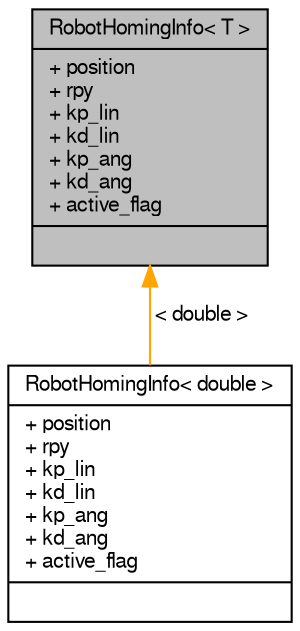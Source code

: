 digraph "RobotHomingInfo&lt; T &gt;"
{
  edge [fontname="FreeSans",fontsize="10",labelfontname="FreeSans",labelfontsize="10"];
  node [fontname="FreeSans",fontsize="10",shape=record];
  Node1 [label="{RobotHomingInfo\< T \>\n|+ position\l+ rpy\l+ kp_lin\l+ kd_lin\l+ kp_ang\l+ kd_ang\l+ active_flag\l|}",height=0.2,width=0.4,color="black", fillcolor="grey75", style="filled", fontcolor="black"];
  Node1 -> Node2 [dir="back",color="orange",fontsize="10",style="solid",label=" \< double \>" ,fontname="FreeSans"];
  Node2 [label="{RobotHomingInfo\< double \>\n|+ position\l+ rpy\l+ kp_lin\l+ kd_lin\l+ kp_ang\l+ kd_ang\l+ active_flag\l|}",height=0.2,width=0.4,color="black", fillcolor="white", style="filled",URL="$dc/d77/struct_robot_homing_info.html"];
}
